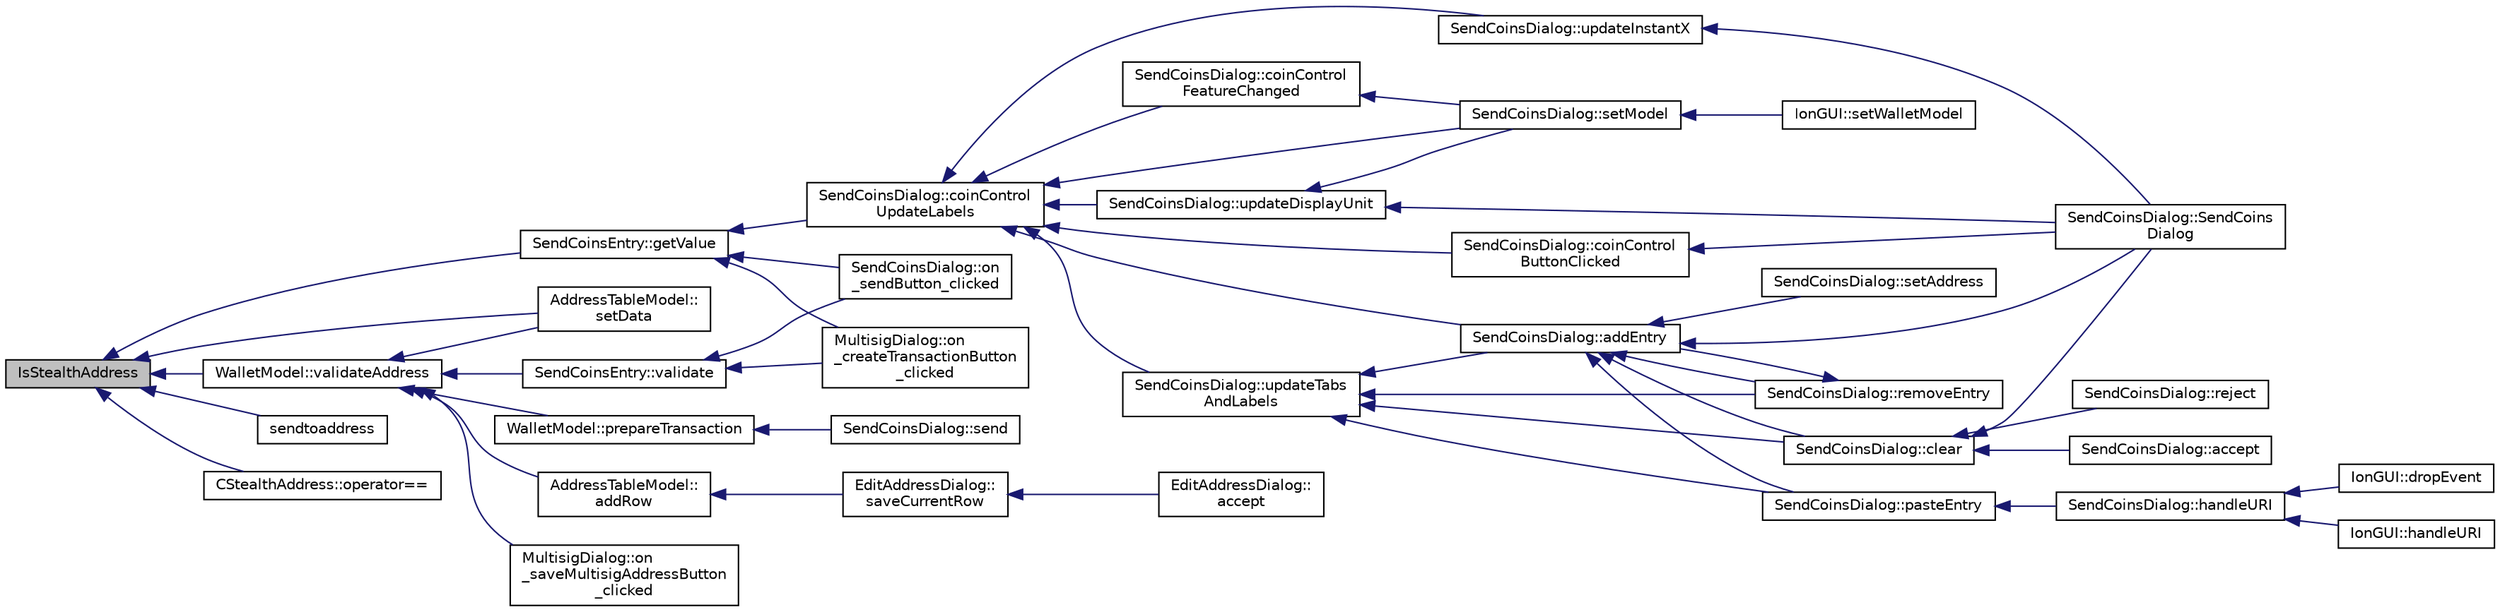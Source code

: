 digraph "IsStealthAddress"
{
  edge [fontname="Helvetica",fontsize="10",labelfontname="Helvetica",labelfontsize="10"];
  node [fontname="Helvetica",fontsize="10",shape=record];
  rankdir="LR";
  Node54 [label="IsStealthAddress",height=0.2,width=0.4,color="black", fillcolor="grey75", style="filled", fontcolor="black"];
  Node54 -> Node55 [dir="back",color="midnightblue",fontsize="10",style="solid",fontname="Helvetica"];
  Node55 [label="AddressTableModel::\lsetData",height=0.2,width=0.4,color="black", fillcolor="white", style="filled",URL="$d9/ded/class_address_table_model.html#a5c6bd467fd1fc499d126fe2b7380ce5c"];
  Node54 -> Node56 [dir="back",color="midnightblue",fontsize="10",style="solid",fontname="Helvetica"];
  Node56 [label="SendCoinsEntry::getValue",height=0.2,width=0.4,color="black", fillcolor="white", style="filled",URL="$d0/dbc/class_send_coins_entry.html#af36fb0ed9e2e07079c1a982b31e793c8"];
  Node56 -> Node57 [dir="back",color="midnightblue",fontsize="10",style="solid",fontname="Helvetica"];
  Node57 [label="MultisigDialog::on\l_createTransactionButton\l_clicked",height=0.2,width=0.4,color="black", fillcolor="white", style="filled",URL="$d4/df4/class_multisig_dialog.html#a172ad3ad87e2e756aae8e93e5febb855"];
  Node56 -> Node58 [dir="back",color="midnightblue",fontsize="10",style="solid",fontname="Helvetica"];
  Node58 [label="SendCoinsDialog::on\l_sendButton_clicked",height=0.2,width=0.4,color="black", fillcolor="white", style="filled",URL="$d6/de6/class_send_coins_dialog.html#a2cab7cf9ea5040b9e2189297f7d3c764"];
  Node56 -> Node59 [dir="back",color="midnightblue",fontsize="10",style="solid",fontname="Helvetica"];
  Node59 [label="SendCoinsDialog::coinControl\lUpdateLabels",height=0.2,width=0.4,color="black", fillcolor="white", style="filled",URL="$d6/de6/class_send_coins_dialog.html#ae4f429aabcaf309aa314b90049be2a74"];
  Node59 -> Node60 [dir="back",color="midnightblue",fontsize="10",style="solid",fontname="Helvetica"];
  Node60 [label="SendCoinsDialog::setModel",height=0.2,width=0.4,color="black", fillcolor="white", style="filled",URL="$d6/de6/class_send_coins_dialog.html#a73a6c1b1850a334ee652ac167713a2aa"];
  Node60 -> Node61 [dir="back",color="midnightblue",fontsize="10",style="solid",fontname="Helvetica"];
  Node61 [label="IonGUI::setWalletModel",height=0.2,width=0.4,color="black", fillcolor="white", style="filled",URL="$dc/d0b/class_ion_g_u_i.html#a37f87db65498b036d387c705a749c45d",tooltip="Set the wallet model. "];
  Node59 -> Node62 [dir="back",color="midnightblue",fontsize="10",style="solid",fontname="Helvetica"];
  Node62 [label="SendCoinsDialog::addEntry",height=0.2,width=0.4,color="black", fillcolor="white", style="filled",URL="$d6/de6/class_send_coins_dialog.html#a3d680a76b967641115c6ff2fa83fb62a"];
  Node62 -> Node63 [dir="back",color="midnightblue",fontsize="10",style="solid",fontname="Helvetica"];
  Node63 [label="SendCoinsDialog::SendCoins\lDialog",height=0.2,width=0.4,color="black", fillcolor="white", style="filled",URL="$d6/de6/class_send_coins_dialog.html#a0df5bc29d1df68eda44826651afc595f"];
  Node62 -> Node64 [dir="back",color="midnightblue",fontsize="10",style="solid",fontname="Helvetica"];
  Node64 [label="SendCoinsDialog::clear",height=0.2,width=0.4,color="black", fillcolor="white", style="filled",URL="$d6/de6/class_send_coins_dialog.html#a127bddff45f49ff5e6e263efe218ae26"];
  Node64 -> Node63 [dir="back",color="midnightblue",fontsize="10",style="solid",fontname="Helvetica"];
  Node64 -> Node65 [dir="back",color="midnightblue",fontsize="10",style="solid",fontname="Helvetica"];
  Node65 [label="SendCoinsDialog::reject",height=0.2,width=0.4,color="black", fillcolor="white", style="filled",URL="$d6/de6/class_send_coins_dialog.html#a4879553d77d29f522ac92ac04580f4ad"];
  Node64 -> Node66 [dir="back",color="midnightblue",fontsize="10",style="solid",fontname="Helvetica"];
  Node66 [label="SendCoinsDialog::accept",height=0.2,width=0.4,color="black", fillcolor="white", style="filled",URL="$d6/de6/class_send_coins_dialog.html#af2185c3d29e43d37c30669f0def46060"];
  Node62 -> Node67 [dir="back",color="midnightblue",fontsize="10",style="solid",fontname="Helvetica"];
  Node67 [label="SendCoinsDialog::removeEntry",height=0.2,width=0.4,color="black", fillcolor="white", style="filled",URL="$d6/de6/class_send_coins_dialog.html#aabd82a79bd2358493f36425f1d62136b"];
  Node67 -> Node62 [dir="back",color="midnightblue",fontsize="10",style="solid",fontname="Helvetica"];
  Node62 -> Node68 [dir="back",color="midnightblue",fontsize="10",style="solid",fontname="Helvetica"];
  Node68 [label="SendCoinsDialog::setAddress",height=0.2,width=0.4,color="black", fillcolor="white", style="filled",URL="$d6/de6/class_send_coins_dialog.html#a920b2dbf121ca3cfac2adc56e96295f8"];
  Node62 -> Node69 [dir="back",color="midnightblue",fontsize="10",style="solid",fontname="Helvetica"];
  Node69 [label="SendCoinsDialog::pasteEntry",height=0.2,width=0.4,color="black", fillcolor="white", style="filled",URL="$d6/de6/class_send_coins_dialog.html#a4440d15ced5d217baaad33a17d56b409"];
  Node69 -> Node70 [dir="back",color="midnightblue",fontsize="10",style="solid",fontname="Helvetica"];
  Node70 [label="SendCoinsDialog::handleURI",height=0.2,width=0.4,color="black", fillcolor="white", style="filled",URL="$d6/de6/class_send_coins_dialog.html#a0b55c56582d3352734eb01e8a6f404c1"];
  Node70 -> Node71 [dir="back",color="midnightblue",fontsize="10",style="solid",fontname="Helvetica"];
  Node71 [label="IonGUI::dropEvent",height=0.2,width=0.4,color="black", fillcolor="white", style="filled",URL="$dc/d0b/class_ion_g_u_i.html#a42edcabd719877fa223bfc4ce1004950"];
  Node70 -> Node72 [dir="back",color="midnightblue",fontsize="10",style="solid",fontname="Helvetica"];
  Node72 [label="IonGUI::handleURI",height=0.2,width=0.4,color="black", fillcolor="white", style="filled",URL="$dc/d0b/class_ion_g_u_i.html#a96c92e010ff8af010b4053c09128a273"];
  Node59 -> Node73 [dir="back",color="midnightblue",fontsize="10",style="solid",fontname="Helvetica"];
  Node73 [label="SendCoinsDialog::updateTabs\lAndLabels",height=0.2,width=0.4,color="black", fillcolor="white", style="filled",URL="$d6/de6/class_send_coins_dialog.html#a3b834c739f7d02d8086a2bf58525c5f0"];
  Node73 -> Node64 [dir="back",color="midnightblue",fontsize="10",style="solid",fontname="Helvetica"];
  Node73 -> Node62 [dir="back",color="midnightblue",fontsize="10",style="solid",fontname="Helvetica"];
  Node73 -> Node67 [dir="back",color="midnightblue",fontsize="10",style="solid",fontname="Helvetica"];
  Node73 -> Node69 [dir="back",color="midnightblue",fontsize="10",style="solid",fontname="Helvetica"];
  Node59 -> Node74 [dir="back",color="midnightblue",fontsize="10",style="solid",fontname="Helvetica"];
  Node74 [label="SendCoinsDialog::updateDisplayUnit",height=0.2,width=0.4,color="black", fillcolor="white", style="filled",URL="$d6/de6/class_send_coins_dialog.html#a74815ad8502b126200b6fd2e59e9f042"];
  Node74 -> Node63 [dir="back",color="midnightblue",fontsize="10",style="solid",fontname="Helvetica"];
  Node74 -> Node60 [dir="back",color="midnightblue",fontsize="10",style="solid",fontname="Helvetica"];
  Node59 -> Node75 [dir="back",color="midnightblue",fontsize="10",style="solid",fontname="Helvetica"];
  Node75 [label="SendCoinsDialog::updateInstantX",height=0.2,width=0.4,color="black", fillcolor="white", style="filled",URL="$d6/de6/class_send_coins_dialog.html#a2ef7a77ae3a6525d062e010dc414b950"];
  Node75 -> Node63 [dir="back",color="midnightblue",fontsize="10",style="solid",fontname="Helvetica"];
  Node59 -> Node76 [dir="back",color="midnightblue",fontsize="10",style="solid",fontname="Helvetica"];
  Node76 [label="SendCoinsDialog::coinControl\lFeatureChanged",height=0.2,width=0.4,color="black", fillcolor="white", style="filled",URL="$d6/de6/class_send_coins_dialog.html#af13ddd00abec4f060632d887b5e838a3"];
  Node76 -> Node60 [dir="back",color="midnightblue",fontsize="10",style="solid",fontname="Helvetica"];
  Node59 -> Node77 [dir="back",color="midnightblue",fontsize="10",style="solid",fontname="Helvetica"];
  Node77 [label="SendCoinsDialog::coinControl\lButtonClicked",height=0.2,width=0.4,color="black", fillcolor="white", style="filled",URL="$d6/de6/class_send_coins_dialog.html#a59d757d9e4bea5b380eb480fd79cfb49"];
  Node77 -> Node63 [dir="back",color="midnightblue",fontsize="10",style="solid",fontname="Helvetica"];
  Node54 -> Node78 [dir="back",color="midnightblue",fontsize="10",style="solid",fontname="Helvetica"];
  Node78 [label="WalletModel::validateAddress",height=0.2,width=0.4,color="black", fillcolor="white", style="filled",URL="$d4/d27/class_wallet_model.html#a04604615253aeaae1253b1412a70a1f7"];
  Node78 -> Node55 [dir="back",color="midnightblue",fontsize="10",style="solid",fontname="Helvetica"];
  Node78 -> Node79 [dir="back",color="midnightblue",fontsize="10",style="solid",fontname="Helvetica"];
  Node79 [label="AddressTableModel::\laddRow",height=0.2,width=0.4,color="black", fillcolor="white", style="filled",URL="$d9/ded/class_address_table_model.html#a08ab9ae401a18d193f0e39551de81280"];
  Node79 -> Node80 [dir="back",color="midnightblue",fontsize="10",style="solid",fontname="Helvetica"];
  Node80 [label="EditAddressDialog::\lsaveCurrentRow",height=0.2,width=0.4,color="black", fillcolor="white", style="filled",URL="$da/db7/class_edit_address_dialog.html#a8494a551799cd1f4c253e557424c206c"];
  Node80 -> Node81 [dir="back",color="midnightblue",fontsize="10",style="solid",fontname="Helvetica"];
  Node81 [label="EditAddressDialog::\laccept",height=0.2,width=0.4,color="black", fillcolor="white", style="filled",URL="$da/db7/class_edit_address_dialog.html#ac52b71129806bccf6533d0e9441393b6"];
  Node78 -> Node82 [dir="back",color="midnightblue",fontsize="10",style="solid",fontname="Helvetica"];
  Node82 [label="MultisigDialog::on\l_saveMultisigAddressButton\l_clicked",height=0.2,width=0.4,color="black", fillcolor="white", style="filled",URL="$d4/df4/class_multisig_dialog.html#a95c9278296354b38696d72eeb62dc09d"];
  Node78 -> Node83 [dir="back",color="midnightblue",fontsize="10",style="solid",fontname="Helvetica"];
  Node83 [label="SendCoinsEntry::validate",height=0.2,width=0.4,color="black", fillcolor="white", style="filled",URL="$d0/dbc/class_send_coins_entry.html#ab77df95fe77e9a001190cd4dabe0dfec"];
  Node83 -> Node57 [dir="back",color="midnightblue",fontsize="10",style="solid",fontname="Helvetica"];
  Node83 -> Node58 [dir="back",color="midnightblue",fontsize="10",style="solid",fontname="Helvetica"];
  Node78 -> Node84 [dir="back",color="midnightblue",fontsize="10",style="solid",fontname="Helvetica"];
  Node84 [label="WalletModel::prepareTransaction",height=0.2,width=0.4,color="black", fillcolor="white", style="filled",URL="$d4/d27/class_wallet_model.html#a8abc851901c7c7343ebfb5a8e5fc0154"];
  Node84 -> Node85 [dir="back",color="midnightblue",fontsize="10",style="solid",fontname="Helvetica"];
  Node85 [label="SendCoinsDialog::send",height=0.2,width=0.4,color="black", fillcolor="white", style="filled",URL="$d6/de6/class_send_coins_dialog.html#afd8d436a16ea7dba1276e8fdfdc8b2d3"];
  Node54 -> Node86 [dir="back",color="midnightblue",fontsize="10",style="solid",fontname="Helvetica"];
  Node86 [label="sendtoaddress",height=0.2,width=0.4,color="black", fillcolor="white", style="filled",URL="$df/d1d/rpcwallet_8cpp.html#a134064858f9cfa4775a6ae34cac2b133"];
  Node54 -> Node87 [dir="back",color="midnightblue",fontsize="10",style="solid",fontname="Helvetica"];
  Node87 [label="CStealthAddress::operator==",height=0.2,width=0.4,color="black", fillcolor="white", style="filled",URL="$d6/d37/class_c_stealth_address.html#aafdb2534bed64a42a3e3147a997514eb"];
}
